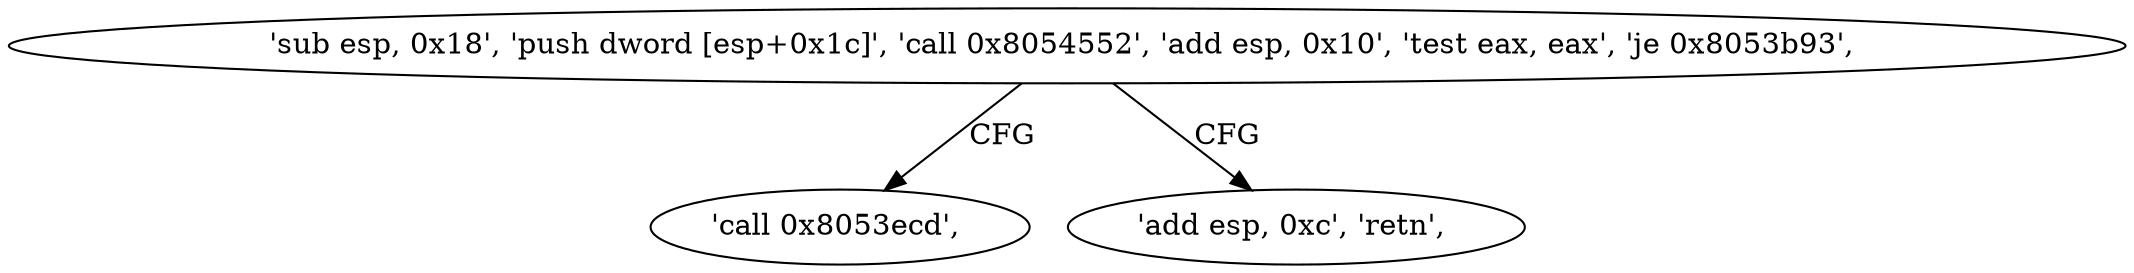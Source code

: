 digraph "func" {
"134560636" [label = "'sub esp, 0x18', 'push dword [esp+0x1c]', 'call 0x8054552', 'add esp, 0x10', 'test eax, eax', 'je 0x8053b93', " ]
"134560659" [label = "'call 0x8053ecd', " ]
"134560655" [label = "'add esp, 0xc', 'retn', " ]
"134560636" -> "134560659" [ label = "CFG" ]
"134560636" -> "134560655" [ label = "CFG" ]
}
